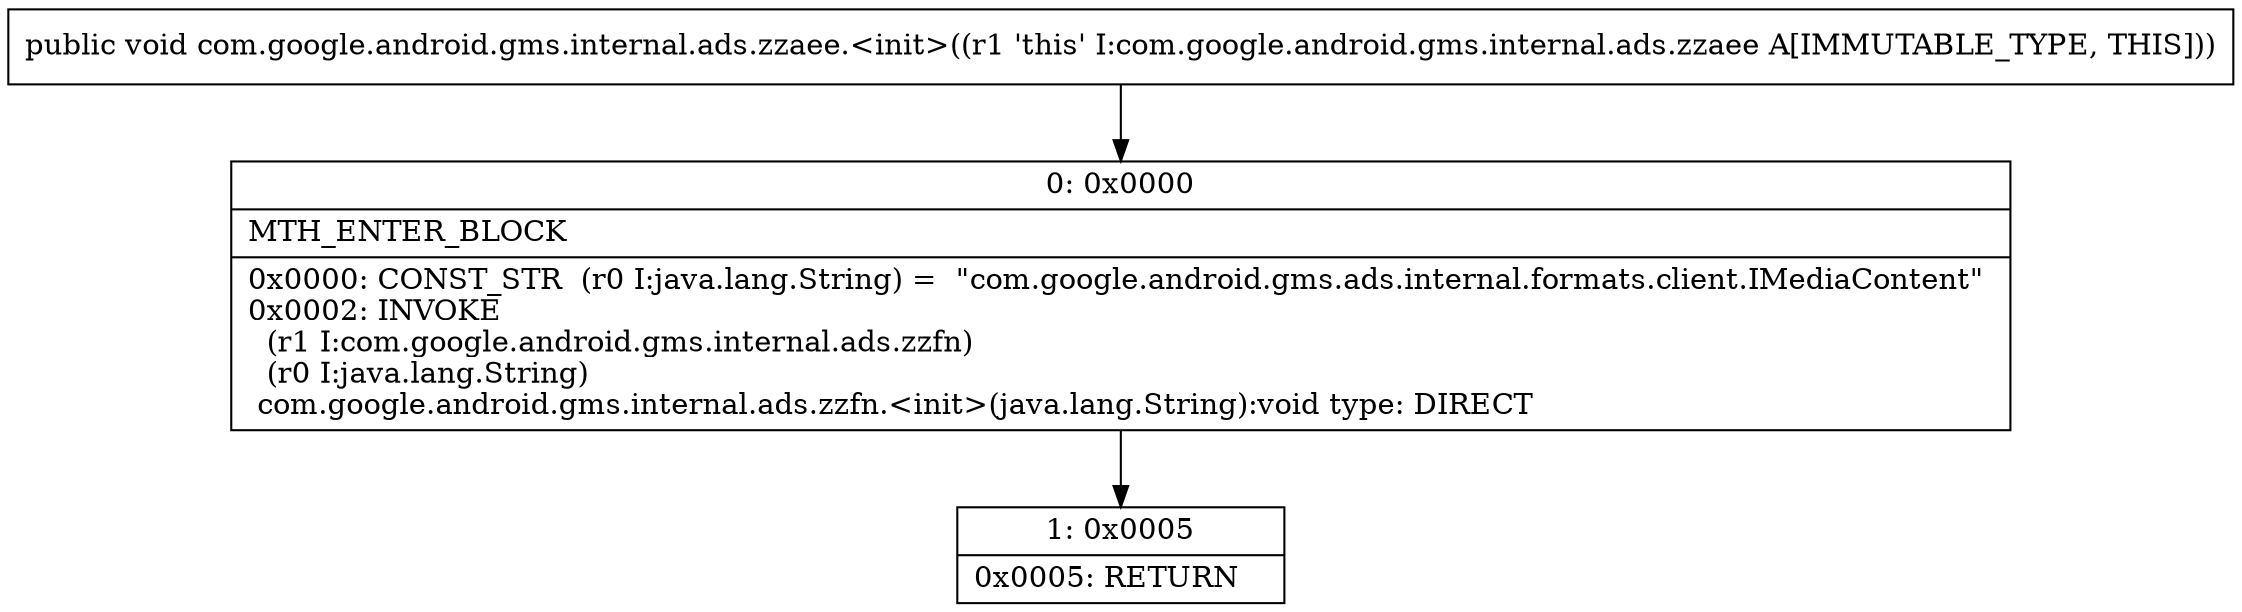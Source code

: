digraph "CFG forcom.google.android.gms.internal.ads.zzaee.\<init\>()V" {
Node_0 [shape=record,label="{0\:\ 0x0000|MTH_ENTER_BLOCK\l|0x0000: CONST_STR  (r0 I:java.lang.String) =  \"com.google.android.gms.ads.internal.formats.client.IMediaContent\" \l0x0002: INVOKE  \l  (r1 I:com.google.android.gms.internal.ads.zzfn)\l  (r0 I:java.lang.String)\l com.google.android.gms.internal.ads.zzfn.\<init\>(java.lang.String):void type: DIRECT \l}"];
Node_1 [shape=record,label="{1\:\ 0x0005|0x0005: RETURN   \l}"];
MethodNode[shape=record,label="{public void com.google.android.gms.internal.ads.zzaee.\<init\>((r1 'this' I:com.google.android.gms.internal.ads.zzaee A[IMMUTABLE_TYPE, THIS])) }"];
MethodNode -> Node_0;
Node_0 -> Node_1;
}

